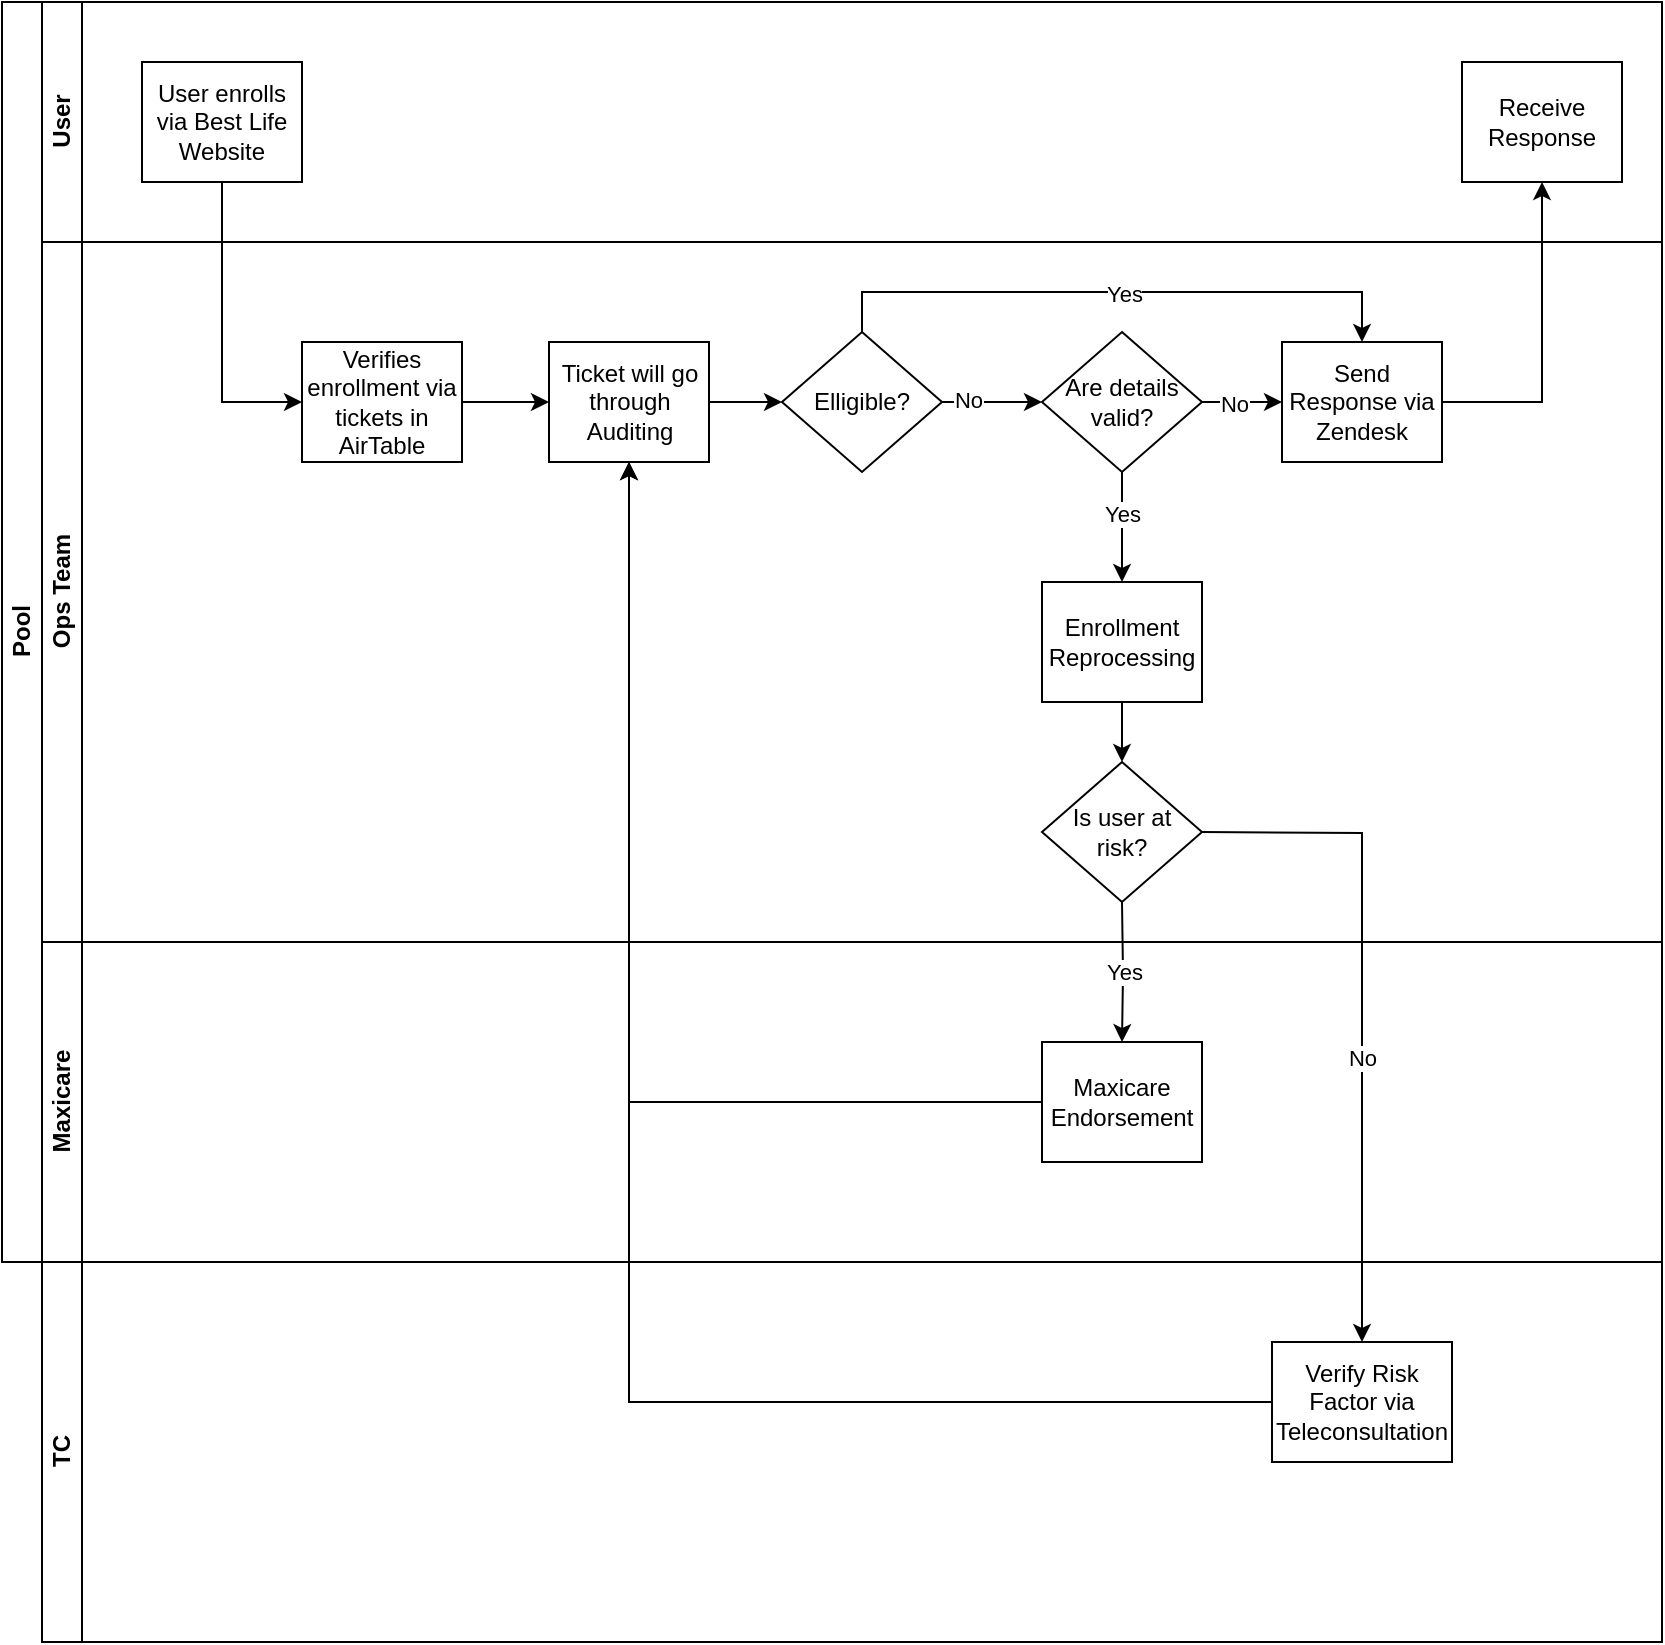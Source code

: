<mxfile version="22.1.3" type="google">
  <diagram id="prtHgNgQTEPvFCAcTncT" name="Page-1">
    <mxGraphModel grid="1" page="1" gridSize="10" guides="1" tooltips="1" connect="1" arrows="1" fold="1" pageScale="1" pageWidth="827" pageHeight="1169" math="0" shadow="0">
      <root>
        <mxCell id="0" />
        <mxCell id="1" parent="0" />
        <mxCell id="dNxyNK7c78bLwvsdeMH5-19" value="Pool" style="swimlane;html=1;childLayout=stackLayout;resizeParent=1;resizeParentMax=0;horizontal=0;startSize=20;horizontalStack=0;" vertex="1" parent="1">
          <mxGeometry x="110" y="120" width="830" height="630" as="geometry">
            <mxRectangle x="120" y="120" width="40" height="60" as="alternateBounds" />
          </mxGeometry>
        </mxCell>
        <mxCell id="dNxyNK7c78bLwvsdeMH5-20" value="User" style="swimlane;html=1;startSize=20;horizontal=0;" vertex="1" parent="dNxyNK7c78bLwvsdeMH5-19">
          <mxGeometry x="20" width="810" height="120" as="geometry" />
        </mxCell>
        <mxCell id="dNxyNK7c78bLwvsdeMH5-24" value="User enrolls via Best Life Website" style="rounded=0;whiteSpace=wrap;html=1;fontFamily=Helvetica;fontSize=12;fontColor=#000000;align=center;shadow=0;glass=0;" vertex="1" parent="dNxyNK7c78bLwvsdeMH5-20">
          <mxGeometry x="50" y="30" width="80" height="60" as="geometry" />
        </mxCell>
        <mxCell id="sL7UevDDgPEJGkWVtFz8-22" value="Receive Response" style="rounded=0;whiteSpace=wrap;html=1;fontFamily=Helvetica;fontSize=12;fontColor=#000000;align=center;" vertex="1" parent="dNxyNK7c78bLwvsdeMH5-20">
          <mxGeometry x="710" y="30" width="80" height="60" as="geometry" />
        </mxCell>
        <mxCell id="sL7UevDDgPEJGkWVtFz8-2" style="edgeStyle=orthogonalEdgeStyle;rounded=0;orthogonalLoop=1;jettySize=auto;html=1;exitX=0.5;exitY=1;exitDx=0;exitDy=0;entryX=0;entryY=0.5;entryDx=0;entryDy=0;" edge="1" parent="dNxyNK7c78bLwvsdeMH5-19" source="dNxyNK7c78bLwvsdeMH5-24" target="dNxyNK7c78bLwvsdeMH5-26">
          <mxGeometry relative="1" as="geometry" />
        </mxCell>
        <mxCell id="sL7UevDDgPEJGkWVtFz8-23" style="edgeStyle=orthogonalEdgeStyle;rounded=0;orthogonalLoop=1;jettySize=auto;html=1;exitX=1;exitY=0.5;exitDx=0;exitDy=0;entryX=0.5;entryY=1;entryDx=0;entryDy=0;" edge="1" parent="dNxyNK7c78bLwvsdeMH5-19" source="sL7UevDDgPEJGkWVtFz8-14" target="sL7UevDDgPEJGkWVtFz8-22">
          <mxGeometry relative="1" as="geometry" />
        </mxCell>
        <mxCell id="sL7UevDDgPEJGkWVtFz8-45" style="edgeStyle=orthogonalEdgeStyle;rounded=0;orthogonalLoop=1;jettySize=auto;html=1;exitX=0.5;exitY=1;exitDx=0;exitDy=0;entryX=0.5;entryY=0;entryDx=0;entryDy=0;" edge="1" parent="dNxyNK7c78bLwvsdeMH5-19" target="sL7UevDDgPEJGkWVtFz8-44">
          <mxGeometry relative="1" as="geometry">
            <mxPoint x="560" y="450" as="sourcePoint" />
          </mxGeometry>
        </mxCell>
        <mxCell id="sL7UevDDgPEJGkWVtFz8-46" value="Yes" style="edgeLabel;html=1;align=center;verticalAlign=middle;resizable=0;points=[];" connectable="0" vertex="1" parent="sL7UevDDgPEJGkWVtFz8-45">
          <mxGeometry x="-0.022" relative="1" as="geometry">
            <mxPoint as="offset" />
          </mxGeometry>
        </mxCell>
        <mxCell id="dNxyNK7c78bLwvsdeMH5-21" value="Ops Team" style="swimlane;html=1;startSize=20;horizontal=0;" vertex="1" parent="dNxyNK7c78bLwvsdeMH5-19">
          <mxGeometry x="20" y="120" width="810" height="350" as="geometry" />
        </mxCell>
        <mxCell id="sL7UevDDgPEJGkWVtFz8-7" style="edgeStyle=orthogonalEdgeStyle;rounded=0;orthogonalLoop=1;jettySize=auto;html=1;exitX=1;exitY=0.5;exitDx=0;exitDy=0;entryX=0;entryY=0.5;entryDx=0;entryDy=0;" edge="1" parent="dNxyNK7c78bLwvsdeMH5-21" source="dNxyNK7c78bLwvsdeMH5-26" target="sL7UevDDgPEJGkWVtFz8-3">
          <mxGeometry relative="1" as="geometry" />
        </mxCell>
        <mxCell id="dNxyNK7c78bLwvsdeMH5-26" value="Verifies enrollment via tickets in AirTable" style="rounded=0;whiteSpace=wrap;html=1;fontFamily=Helvetica;fontSize=12;fontColor=#000000;align=center;" vertex="1" parent="dNxyNK7c78bLwvsdeMH5-21">
          <mxGeometry x="130" y="50" width="80" height="60" as="geometry" />
        </mxCell>
        <mxCell id="sL7UevDDgPEJGkWVtFz8-11" style="edgeStyle=orthogonalEdgeStyle;rounded=0;orthogonalLoop=1;jettySize=auto;html=1;exitX=1;exitY=0.5;exitDx=0;exitDy=0;entryX=0;entryY=0.5;entryDx=0;entryDy=0;" edge="1" parent="dNxyNK7c78bLwvsdeMH5-21" source="sL7UevDDgPEJGkWVtFz8-3" target="sL7UevDDgPEJGkWVtFz8-12">
          <mxGeometry relative="1" as="geometry">
            <mxPoint x="370" y="60" as="targetPoint" />
          </mxGeometry>
        </mxCell>
        <mxCell id="sL7UevDDgPEJGkWVtFz8-3" value="Ticket will go through Auditing" style="rounded=0;whiteSpace=wrap;html=1;fontFamily=Helvetica;fontSize=12;fontColor=#000000;align=center;" vertex="1" parent="dNxyNK7c78bLwvsdeMH5-21">
          <mxGeometry x="253.5" y="50" width="80" height="60" as="geometry" />
        </mxCell>
        <mxCell id="sL7UevDDgPEJGkWVtFz8-16" style="edgeStyle=orthogonalEdgeStyle;rounded=0;orthogonalLoop=1;jettySize=auto;html=1;exitX=1;exitY=0.5;exitDx=0;exitDy=0;entryX=0;entryY=0.5;entryDx=0;entryDy=0;" edge="1" parent="dNxyNK7c78bLwvsdeMH5-21" source="sL7UevDDgPEJGkWVtFz8-12">
          <mxGeometry relative="1" as="geometry">
            <mxPoint x="500" y="80" as="targetPoint" />
          </mxGeometry>
        </mxCell>
        <mxCell id="sL7UevDDgPEJGkWVtFz8-17" value="No" style="edgeLabel;html=1;align=center;verticalAlign=middle;resizable=0;points=[];" connectable="0" vertex="1" parent="sL7UevDDgPEJGkWVtFz8-16">
          <mxGeometry x="-0.485" y="1" relative="1" as="geometry">
            <mxPoint as="offset" />
          </mxGeometry>
        </mxCell>
        <mxCell id="sL7UevDDgPEJGkWVtFz8-19" style="edgeStyle=orthogonalEdgeStyle;rounded=0;orthogonalLoop=1;jettySize=auto;html=1;exitX=0.5;exitY=0;exitDx=0;exitDy=0;entryX=0.5;entryY=0;entryDx=0;entryDy=0;" edge="1" parent="dNxyNK7c78bLwvsdeMH5-21" source="sL7UevDDgPEJGkWVtFz8-12" target="sL7UevDDgPEJGkWVtFz8-14">
          <mxGeometry relative="1" as="geometry">
            <mxPoint x="540" y="-50" as="targetPoint" />
          </mxGeometry>
        </mxCell>
        <mxCell id="sL7UevDDgPEJGkWVtFz8-20" value="Yes" style="edgeLabel;html=1;align=center;verticalAlign=middle;resizable=0;points=[];" connectable="0" vertex="1" parent="sL7UevDDgPEJGkWVtFz8-19">
          <mxGeometry x="-0.041" y="-1" relative="1" as="geometry">
            <mxPoint x="9" as="offset" />
          </mxGeometry>
        </mxCell>
        <mxCell id="sL7UevDDgPEJGkWVtFz8-12" value="Elligible?" style="rhombus;whiteSpace=wrap;html=1;" vertex="1" parent="dNxyNK7c78bLwvsdeMH5-21">
          <mxGeometry x="370" y="45" width="80" height="70" as="geometry" />
        </mxCell>
        <mxCell id="sL7UevDDgPEJGkWVtFz8-14" value="Send Response via Zendesk" style="rounded=0;whiteSpace=wrap;html=1;fontFamily=Helvetica;fontSize=12;fontColor=#000000;align=center;" vertex="1" parent="dNxyNK7c78bLwvsdeMH5-21">
          <mxGeometry x="620" y="50" width="80" height="60" as="geometry" />
        </mxCell>
        <mxCell id="sL7UevDDgPEJGkWVtFz8-26" style="edgeStyle=orthogonalEdgeStyle;rounded=0;orthogonalLoop=1;jettySize=auto;html=1;exitX=1;exitY=0.5;exitDx=0;exitDy=0;entryX=0;entryY=0.5;entryDx=0;entryDy=0;" edge="1" parent="dNxyNK7c78bLwvsdeMH5-21" source="sL7UevDDgPEJGkWVtFz8-24" target="sL7UevDDgPEJGkWVtFz8-14">
          <mxGeometry relative="1" as="geometry" />
        </mxCell>
        <mxCell id="sL7UevDDgPEJGkWVtFz8-27" value="No" style="edgeLabel;html=1;align=center;verticalAlign=middle;resizable=0;points=[];" connectable="0" vertex="1" parent="sL7UevDDgPEJGkWVtFz8-26">
          <mxGeometry x="-0.218" y="-1" relative="1" as="geometry">
            <mxPoint as="offset" />
          </mxGeometry>
        </mxCell>
        <mxCell id="sL7UevDDgPEJGkWVtFz8-24" value="Are details valid?" style="rhombus;whiteSpace=wrap;html=1;" vertex="1" parent="dNxyNK7c78bLwvsdeMH5-21">
          <mxGeometry x="500" y="45" width="80" height="70" as="geometry" />
        </mxCell>
        <mxCell id="sL7UevDDgPEJGkWVtFz8-28" style="edgeStyle=orthogonalEdgeStyle;rounded=0;orthogonalLoop=1;jettySize=auto;html=1;exitX=0.5;exitY=1;exitDx=0;exitDy=0;entryX=0.5;entryY=0;entryDx=0;entryDy=0;" edge="1" parent="dNxyNK7c78bLwvsdeMH5-21" source="sL7UevDDgPEJGkWVtFz8-24">
          <mxGeometry relative="1" as="geometry">
            <mxPoint x="540" y="170" as="targetPoint" />
          </mxGeometry>
        </mxCell>
        <mxCell id="sL7UevDDgPEJGkWVtFz8-29" value="Yes" style="edgeLabel;html=1;align=center;verticalAlign=middle;resizable=0;points=[];" connectable="0" vertex="1" parent="sL7UevDDgPEJGkWVtFz8-28">
          <mxGeometry x="-0.245" relative="1" as="geometry">
            <mxPoint as="offset" />
          </mxGeometry>
        </mxCell>
        <mxCell id="sL7UevDDgPEJGkWVtFz8-41" style="edgeStyle=orthogonalEdgeStyle;rounded=0;orthogonalLoop=1;jettySize=auto;html=1;exitX=0.5;exitY=1;exitDx=0;exitDy=0;entryX=0.5;entryY=0;entryDx=0;entryDy=0;" edge="1" parent="dNxyNK7c78bLwvsdeMH5-21" source="sL7UevDDgPEJGkWVtFz8-32">
          <mxGeometry relative="1" as="geometry">
            <mxPoint x="540" y="260" as="targetPoint" />
          </mxGeometry>
        </mxCell>
        <mxCell id="sL7UevDDgPEJGkWVtFz8-32" value="Enrollment Reprocessing" style="rounded=0;whiteSpace=wrap;html=1;fontFamily=Helvetica;fontSize=12;fontColor=#000000;align=center;" vertex="1" parent="dNxyNK7c78bLwvsdeMH5-21">
          <mxGeometry x="500" y="170" width="80" height="60" as="geometry" />
        </mxCell>
        <mxCell id="sL7UevDDgPEJGkWVtFz8-56" value="Is user at risk?" style="rhombus;whiteSpace=wrap;html=1;" vertex="1" parent="dNxyNK7c78bLwvsdeMH5-21">
          <mxGeometry x="500" y="260" width="80" height="70" as="geometry" />
        </mxCell>
        <mxCell id="dNxyNK7c78bLwvsdeMH5-22" value="Maxicare" style="swimlane;html=1;startSize=20;horizontal=0;" vertex="1" parent="dNxyNK7c78bLwvsdeMH5-19">
          <mxGeometry x="20" y="470" width="810" height="160" as="geometry" />
        </mxCell>
        <mxCell id="sL7UevDDgPEJGkWVtFz8-44" value="Maxicare Endorsement" style="rounded=0;whiteSpace=wrap;html=1;fontFamily=Helvetica;fontSize=12;fontColor=#000000;align=center;" vertex="1" parent="dNxyNK7c78bLwvsdeMH5-22">
          <mxGeometry x="500" y="50" width="80" height="60" as="geometry" />
        </mxCell>
        <mxCell id="sL7UevDDgPEJGkWVtFz8-47" style="edgeStyle=orthogonalEdgeStyle;rounded=0;orthogonalLoop=1;jettySize=auto;html=1;exitX=0;exitY=0.5;exitDx=0;exitDy=0;entryX=0.5;entryY=1;entryDx=0;entryDy=0;" edge="1" parent="dNxyNK7c78bLwvsdeMH5-19" source="sL7UevDDgPEJGkWVtFz8-44" target="sL7UevDDgPEJGkWVtFz8-3">
          <mxGeometry relative="1" as="geometry" />
        </mxCell>
        <mxCell id="sL7UevDDgPEJGkWVtFz8-34" value="TC" style="swimlane;html=1;startSize=20;horizontal=0;" vertex="1" parent="1">
          <mxGeometry x="130" y="750" width="810" height="190" as="geometry" />
        </mxCell>
        <mxCell id="sL7UevDDgPEJGkWVtFz8-35" value="Verify Risk Factor via Teleconsultation" style="rounded=0;whiteSpace=wrap;html=1;fontFamily=Helvetica;fontSize=12;fontColor=#000000;align=center;" vertex="1" parent="sL7UevDDgPEJGkWVtFz8-34">
          <mxGeometry x="615" y="40" width="90" height="60" as="geometry" />
        </mxCell>
        <mxCell id="sL7UevDDgPEJGkWVtFz8-38" style="edgeStyle=orthogonalEdgeStyle;rounded=0;orthogonalLoop=1;jettySize=auto;html=1;exitX=1;exitY=0.5;exitDx=0;exitDy=0;entryX=0.5;entryY=0;entryDx=0;entryDy=0;" edge="1" parent="1" target="sL7UevDDgPEJGkWVtFz8-35">
          <mxGeometry relative="1" as="geometry">
            <mxPoint x="710" y="535" as="sourcePoint" />
          </mxGeometry>
        </mxCell>
        <mxCell id="sL7UevDDgPEJGkWVtFz8-39" value="No" style="edgeLabel;html=1;align=center;verticalAlign=middle;resizable=0;points=[];" connectable="0" vertex="1" parent="sL7UevDDgPEJGkWVtFz8-38">
          <mxGeometry x="0.147" y="-3" relative="1" as="geometry">
            <mxPoint x="3" as="offset" />
          </mxGeometry>
        </mxCell>
        <mxCell id="sL7UevDDgPEJGkWVtFz8-58" style="edgeStyle=orthogonalEdgeStyle;rounded=0;orthogonalLoop=1;jettySize=auto;html=1;exitX=0;exitY=0.5;exitDx=0;exitDy=0;entryX=0.5;entryY=1;entryDx=0;entryDy=0;" edge="1" parent="1" source="sL7UevDDgPEJGkWVtFz8-35" target="sL7UevDDgPEJGkWVtFz8-3">
          <mxGeometry relative="1" as="geometry">
            <mxPoint x="440" y="440" as="targetPoint" />
          </mxGeometry>
        </mxCell>
      </root>
    </mxGraphModel>
  </diagram>
</mxfile>
